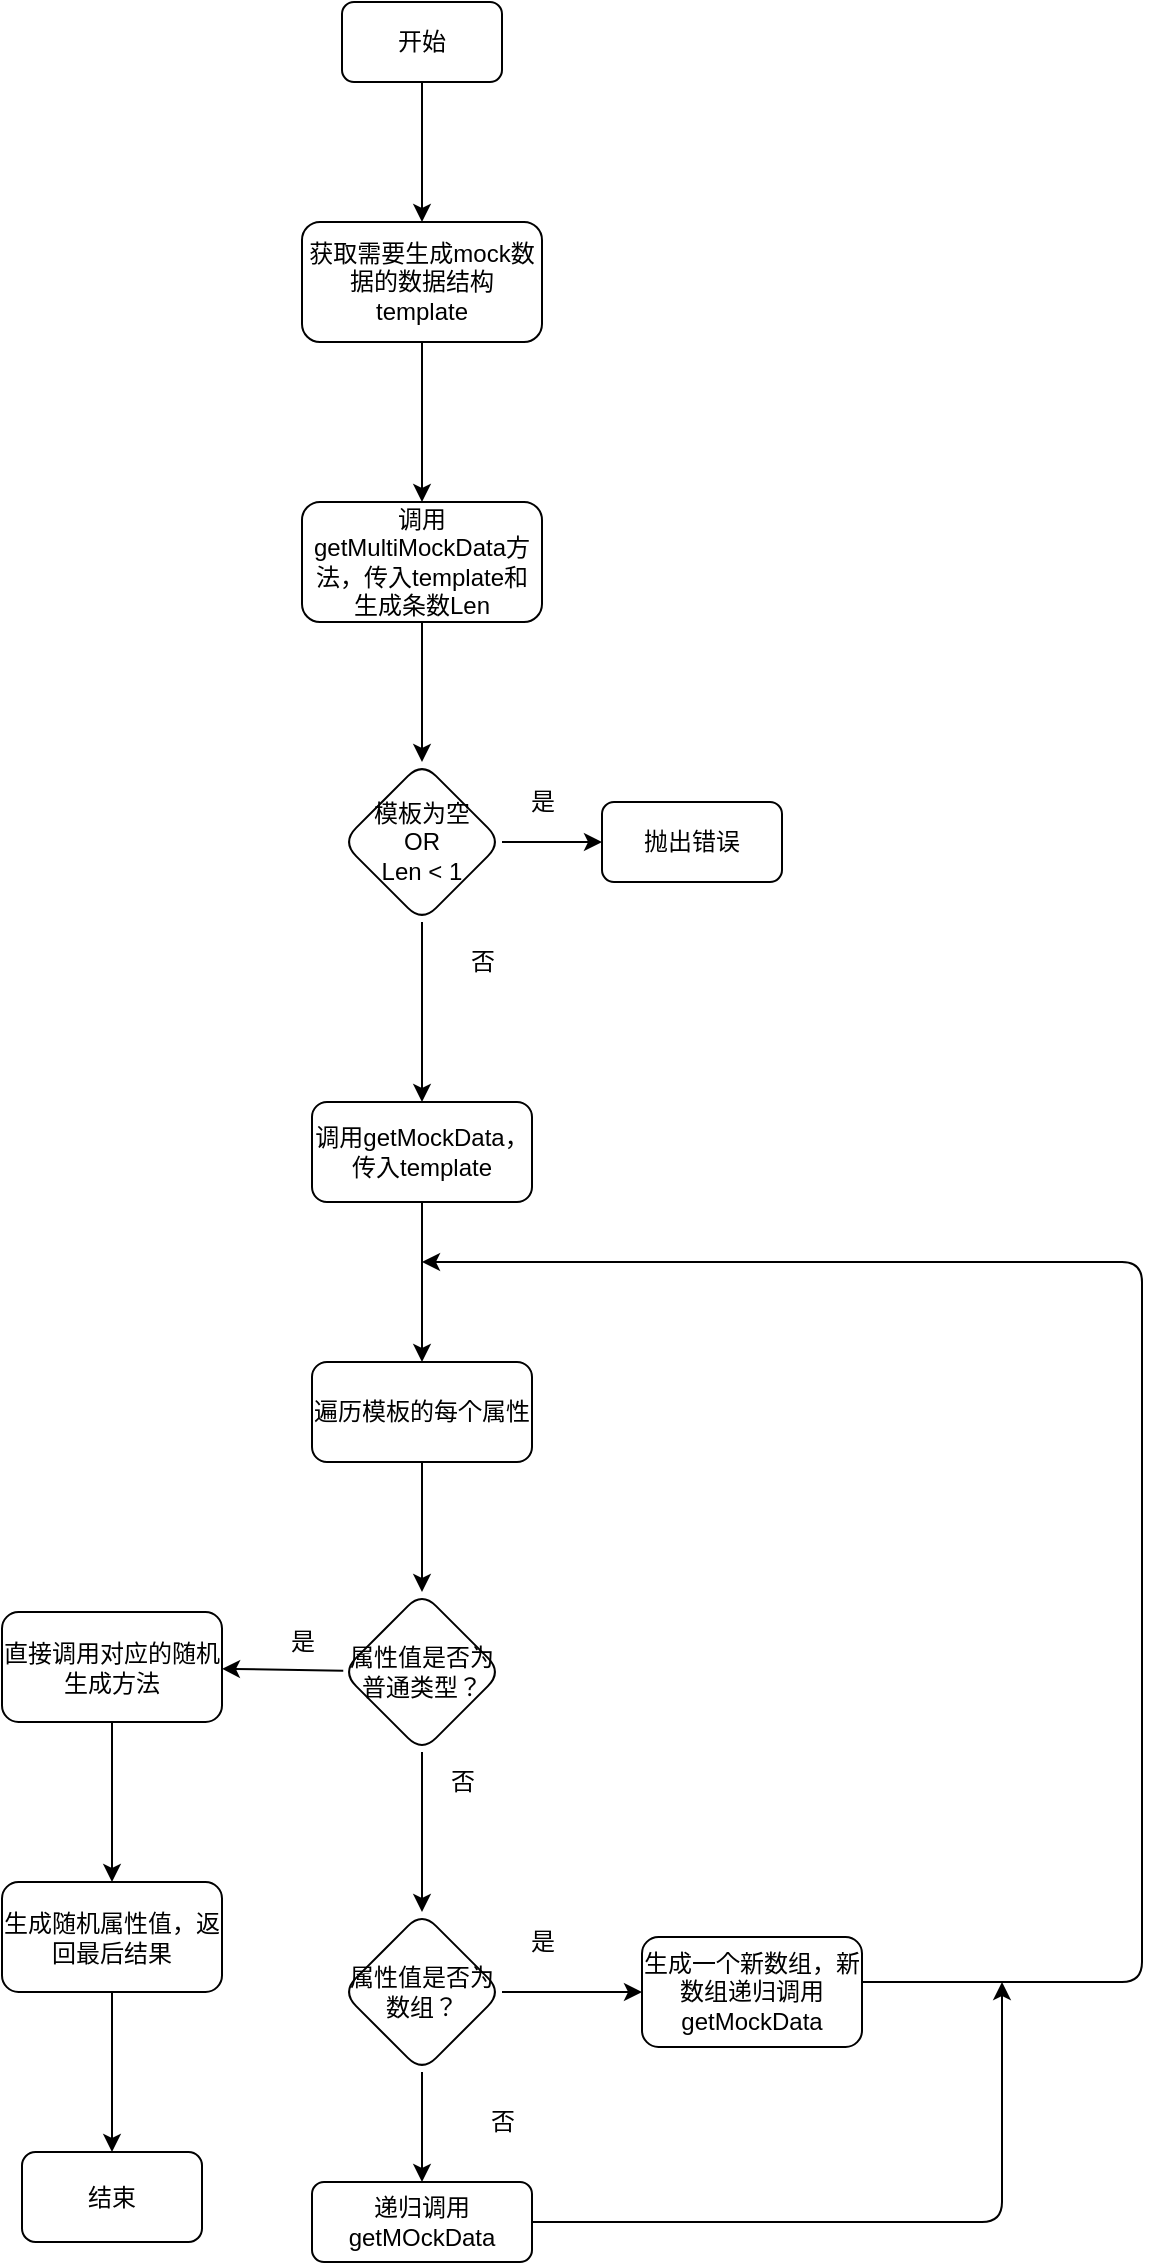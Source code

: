 <mxfile>
    <diagram id="AbF8jxtv9TUMQzJPhgIn" name="Page-1">
        <mxGraphModel dx="1148" dy="665" grid="1" gridSize="10" guides="1" tooltips="1" connect="1" arrows="1" fold="1" page="1" pageScale="1" pageWidth="850" pageHeight="1100" math="0" shadow="0">
            <root>
                <mxCell id="0"/>
                <mxCell id="1" parent="0"/>
                <mxCell id="4" value="" style="edgeStyle=none;html=1;" edge="1" parent="1" source="2" target="3">
                    <mxGeometry relative="1" as="geometry"/>
                </mxCell>
                <mxCell id="2" value="开始" style="rounded=1;whiteSpace=wrap;html=1;" vertex="1" parent="1">
                    <mxGeometry x="240" y="10" width="80" height="40" as="geometry"/>
                </mxCell>
                <mxCell id="6" value="" style="edgeStyle=none;html=1;" edge="1" parent="1" source="3" target="5">
                    <mxGeometry relative="1" as="geometry"/>
                </mxCell>
                <mxCell id="3" value="获取需要生成mock数据的数据结构template" style="whiteSpace=wrap;html=1;rounded=1;" vertex="1" parent="1">
                    <mxGeometry x="220" y="120" width="120" height="60" as="geometry"/>
                </mxCell>
                <mxCell id="8" value="" style="edgeStyle=none;html=1;" edge="1" parent="1" source="5" target="7">
                    <mxGeometry relative="1" as="geometry"/>
                </mxCell>
                <mxCell id="5" value="调用getMultiMockData方法，传入template和生成条数Len" style="whiteSpace=wrap;html=1;rounded=1;" vertex="1" parent="1">
                    <mxGeometry x="220" y="260" width="120" height="60" as="geometry"/>
                </mxCell>
                <mxCell id="10" value="" style="edgeStyle=none;html=1;" edge="1" parent="1" source="7" target="9">
                    <mxGeometry relative="1" as="geometry"/>
                </mxCell>
                <mxCell id="13" value="" style="edgeStyle=none;html=1;" edge="1" parent="1" source="7" target="12">
                    <mxGeometry relative="1" as="geometry"/>
                </mxCell>
                <mxCell id="7" value="模板为空&lt;br&gt;OR&lt;br&gt;Len &amp;lt; 1" style="rhombus;whiteSpace=wrap;html=1;rounded=1;" vertex="1" parent="1">
                    <mxGeometry x="240" y="390" width="80" height="80" as="geometry"/>
                </mxCell>
                <mxCell id="9" value="抛出错误" style="whiteSpace=wrap;html=1;rounded=1;" vertex="1" parent="1">
                    <mxGeometry x="370" y="410" width="90" height="40" as="geometry"/>
                </mxCell>
                <mxCell id="11" value="是" style="text;html=1;align=center;verticalAlign=middle;resizable=0;points=[];autosize=1;strokeColor=none;fillColor=none;" vertex="1" parent="1">
                    <mxGeometry x="320" y="395" width="40" height="30" as="geometry"/>
                </mxCell>
                <mxCell id="16" value="" style="edgeStyle=none;html=1;" edge="1" parent="1" source="12" target="15">
                    <mxGeometry relative="1" as="geometry"/>
                </mxCell>
                <mxCell id="12" value="调用getMockData，传入template" style="whiteSpace=wrap;html=1;rounded=1;" vertex="1" parent="1">
                    <mxGeometry x="225" y="560" width="110" height="50" as="geometry"/>
                </mxCell>
                <mxCell id="14" value="否" style="text;html=1;align=center;verticalAlign=middle;resizable=0;points=[];autosize=1;strokeColor=none;fillColor=none;" vertex="1" parent="1">
                    <mxGeometry x="290" y="475" width="40" height="30" as="geometry"/>
                </mxCell>
                <mxCell id="18" value="" style="edgeStyle=none;html=1;" edge="1" parent="1" source="15" target="17">
                    <mxGeometry relative="1" as="geometry"/>
                </mxCell>
                <mxCell id="15" value="遍历模板的每个属性" style="whiteSpace=wrap;html=1;rounded=1;" vertex="1" parent="1">
                    <mxGeometry x="225" y="690" width="110" height="50" as="geometry"/>
                </mxCell>
                <mxCell id="20" value="" style="edgeStyle=none;html=1;" edge="1" parent="1" source="17" target="19">
                    <mxGeometry relative="1" as="geometry"/>
                </mxCell>
                <mxCell id="25" value="" style="edgeStyle=none;html=1;" edge="1" parent="1" source="17" target="24">
                    <mxGeometry relative="1" as="geometry"/>
                </mxCell>
                <mxCell id="17" value="属性值是否为普通类型？" style="rhombus;whiteSpace=wrap;html=1;rounded=1;" vertex="1" parent="1">
                    <mxGeometry x="240" y="805" width="80" height="80" as="geometry"/>
                </mxCell>
                <mxCell id="40" value="" style="edgeStyle=none;html=1;" edge="1" parent="1" source="19" target="39">
                    <mxGeometry relative="1" as="geometry"/>
                </mxCell>
                <mxCell id="19" value="直接调用对应的随机生成方法" style="whiteSpace=wrap;html=1;rounded=1;" vertex="1" parent="1">
                    <mxGeometry x="70" y="815" width="110" height="55" as="geometry"/>
                </mxCell>
                <mxCell id="21" value="是" style="text;html=1;align=center;verticalAlign=middle;resizable=0;points=[];autosize=1;strokeColor=none;fillColor=none;" vertex="1" parent="1">
                    <mxGeometry x="200" y="815" width="40" height="30" as="geometry"/>
                </mxCell>
                <mxCell id="28" value="" style="edgeStyle=none;html=1;" edge="1" parent="1" source="24" target="27">
                    <mxGeometry relative="1" as="geometry"/>
                </mxCell>
                <mxCell id="31" value="" style="edgeStyle=none;html=1;" edge="1" parent="1" source="24" target="30">
                    <mxGeometry relative="1" as="geometry"/>
                </mxCell>
                <mxCell id="24" value="属性值是否为数组？" style="rhombus;whiteSpace=wrap;html=1;rounded=1;" vertex="1" parent="1">
                    <mxGeometry x="240" y="965" width="80" height="80" as="geometry"/>
                </mxCell>
                <mxCell id="26" value="否" style="text;html=1;align=center;verticalAlign=middle;resizable=0;points=[];autosize=1;strokeColor=none;fillColor=none;" vertex="1" parent="1">
                    <mxGeometry x="280" y="885" width="40" height="30" as="geometry"/>
                </mxCell>
                <mxCell id="34" value="" style="edgeStyle=none;html=1;exitX=1;exitY=0.409;exitDx=0;exitDy=0;exitPerimeter=0;" edge="1" parent="1" source="27">
                    <mxGeometry relative="1" as="geometry">
                        <mxPoint x="280" y="640" as="targetPoint"/>
                        <Array as="points">
                            <mxPoint x="640" y="1000"/>
                            <mxPoint x="640" y="640"/>
                        </Array>
                    </mxGeometry>
                </mxCell>
                <mxCell id="27" value="生成一个新数组，新数组递归调用getMockData" style="whiteSpace=wrap;html=1;rounded=1;" vertex="1" parent="1">
                    <mxGeometry x="390" y="977.5" width="110" height="55" as="geometry"/>
                </mxCell>
                <mxCell id="29" value="是" style="text;html=1;align=center;verticalAlign=middle;resizable=0;points=[];autosize=1;strokeColor=none;fillColor=none;" vertex="1" parent="1">
                    <mxGeometry x="320" y="965" width="40" height="30" as="geometry"/>
                </mxCell>
                <mxCell id="36" value="" style="edgeStyle=none;html=1;" edge="1" parent="1" source="30">
                    <mxGeometry relative="1" as="geometry">
                        <mxPoint x="570" y="1000" as="targetPoint"/>
                        <Array as="points">
                            <mxPoint x="570" y="1120"/>
                        </Array>
                    </mxGeometry>
                </mxCell>
                <mxCell id="30" value="递归调用getMOckData" style="whiteSpace=wrap;html=1;rounded=1;" vertex="1" parent="1">
                    <mxGeometry x="225" y="1100" width="110" height="40" as="geometry"/>
                </mxCell>
                <mxCell id="32" value="否" style="text;html=1;align=center;verticalAlign=middle;resizable=0;points=[];autosize=1;strokeColor=none;fillColor=none;" vertex="1" parent="1">
                    <mxGeometry x="300" y="1055" width="40" height="30" as="geometry"/>
                </mxCell>
                <mxCell id="42" value="" style="edgeStyle=none;html=1;" edge="1" parent="1" source="39" target="41">
                    <mxGeometry relative="1" as="geometry"/>
                </mxCell>
                <mxCell id="39" value="生成随机属性值，返回最后结果" style="whiteSpace=wrap;html=1;rounded=1;" vertex="1" parent="1">
                    <mxGeometry x="70" y="950" width="110" height="55" as="geometry"/>
                </mxCell>
                <mxCell id="41" value="结束" style="whiteSpace=wrap;html=1;rounded=1;" vertex="1" parent="1">
                    <mxGeometry x="80" y="1085" width="90" height="45" as="geometry"/>
                </mxCell>
            </root>
        </mxGraphModel>
    </diagram>
</mxfile>